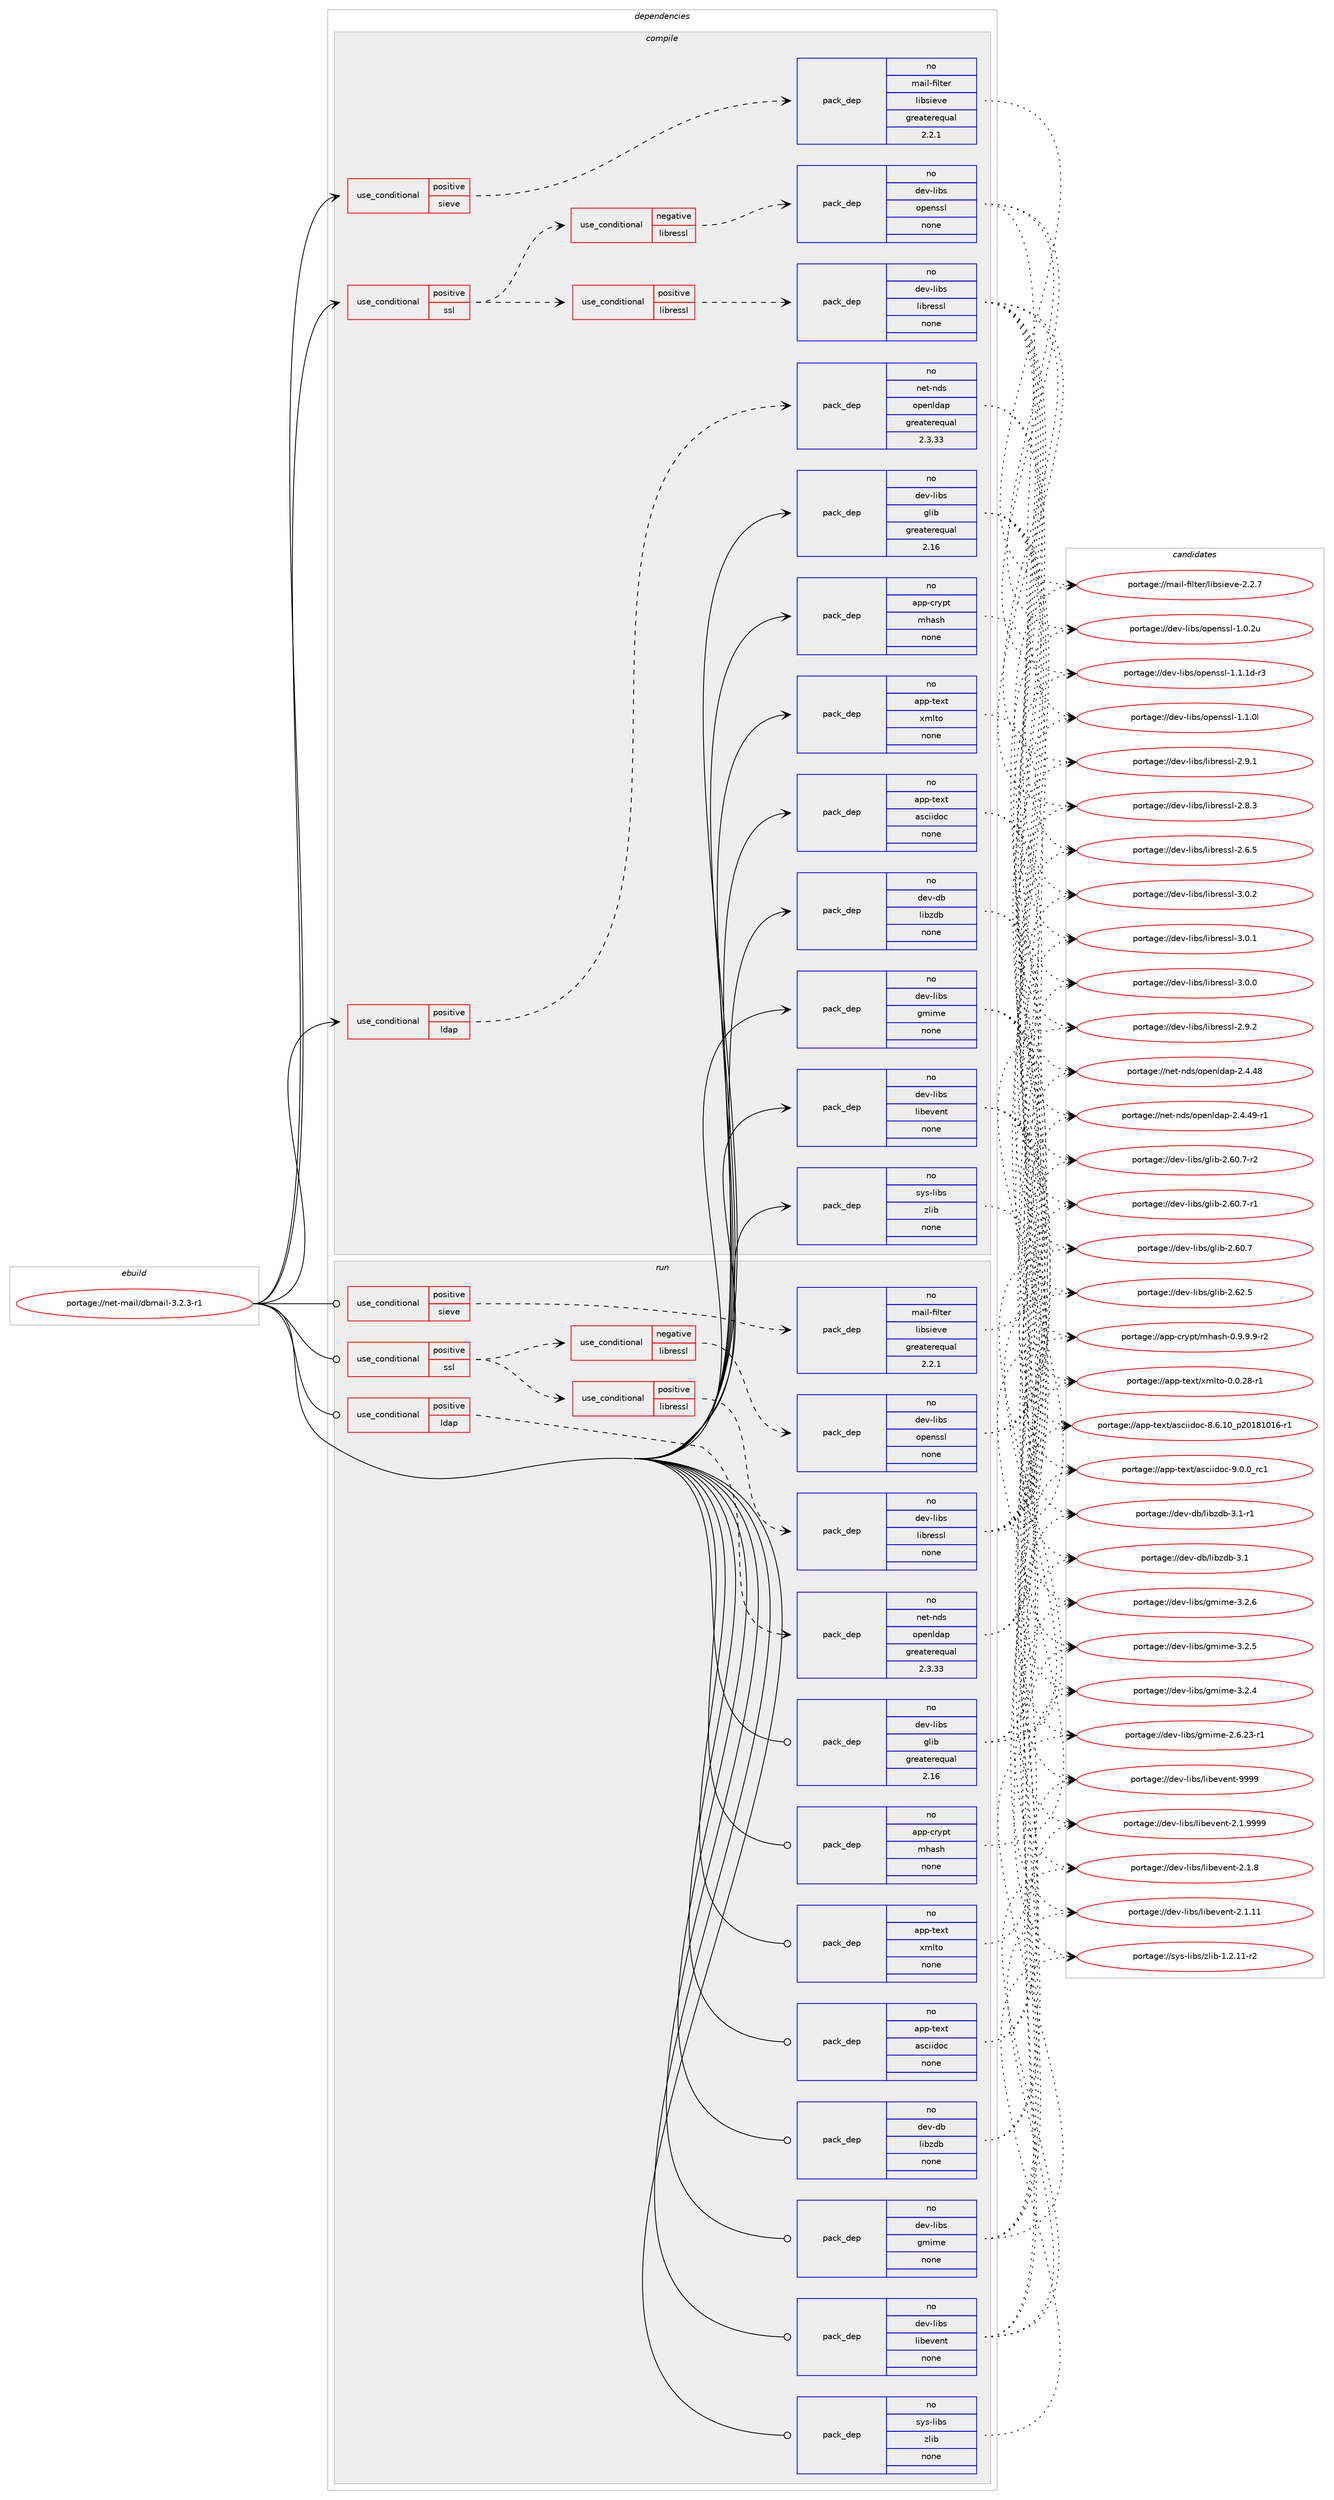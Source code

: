 digraph prolog {

# *************
# Graph options
# *************

newrank=true;
concentrate=true;
compound=true;
graph [rankdir=LR,fontname=Helvetica,fontsize=10,ranksep=1.5];#, ranksep=2.5, nodesep=0.2];
edge  [arrowhead=vee];
node  [fontname=Helvetica,fontsize=10];

# **********
# The ebuild
# **********

subgraph cluster_leftcol {
color=gray;
rank=same;
label=<<i>ebuild</i>>;
id [label="portage://net-mail/dbmail-3.2.3-r1", color=red, width=4, href="../net-mail/dbmail-3.2.3-r1.svg"];
}

# ****************
# The dependencies
# ****************

subgraph cluster_midcol {
color=gray;
label=<<i>dependencies</i>>;
subgraph cluster_compile {
fillcolor="#eeeeee";
style=filled;
label=<<i>compile</i>>;
subgraph cond18361 {
dependency85534 [label=<<TABLE BORDER="0" CELLBORDER="1" CELLSPACING="0" CELLPADDING="4"><TR><TD ROWSPAN="3" CELLPADDING="10">use_conditional</TD></TR><TR><TD>positive</TD></TR><TR><TD>ldap</TD></TR></TABLE>>, shape=none, color=red];
subgraph pack65562 {
dependency85535 [label=<<TABLE BORDER="0" CELLBORDER="1" CELLSPACING="0" CELLPADDING="4" WIDTH="220"><TR><TD ROWSPAN="6" CELLPADDING="30">pack_dep</TD></TR><TR><TD WIDTH="110">no</TD></TR><TR><TD>net-nds</TD></TR><TR><TD>openldap</TD></TR><TR><TD>greaterequal</TD></TR><TR><TD>2.3.33</TD></TR></TABLE>>, shape=none, color=blue];
}
dependency85534:e -> dependency85535:w [weight=20,style="dashed",arrowhead="vee"];
}
id:e -> dependency85534:w [weight=20,style="solid",arrowhead="vee"];
subgraph cond18362 {
dependency85536 [label=<<TABLE BORDER="0" CELLBORDER="1" CELLSPACING="0" CELLPADDING="4"><TR><TD ROWSPAN="3" CELLPADDING="10">use_conditional</TD></TR><TR><TD>positive</TD></TR><TR><TD>sieve</TD></TR></TABLE>>, shape=none, color=red];
subgraph pack65563 {
dependency85537 [label=<<TABLE BORDER="0" CELLBORDER="1" CELLSPACING="0" CELLPADDING="4" WIDTH="220"><TR><TD ROWSPAN="6" CELLPADDING="30">pack_dep</TD></TR><TR><TD WIDTH="110">no</TD></TR><TR><TD>mail-filter</TD></TR><TR><TD>libsieve</TD></TR><TR><TD>greaterequal</TD></TR><TR><TD>2.2.1</TD></TR></TABLE>>, shape=none, color=blue];
}
dependency85536:e -> dependency85537:w [weight=20,style="dashed",arrowhead="vee"];
}
id:e -> dependency85536:w [weight=20,style="solid",arrowhead="vee"];
subgraph cond18363 {
dependency85538 [label=<<TABLE BORDER="0" CELLBORDER="1" CELLSPACING="0" CELLPADDING="4"><TR><TD ROWSPAN="3" CELLPADDING="10">use_conditional</TD></TR><TR><TD>positive</TD></TR><TR><TD>ssl</TD></TR></TABLE>>, shape=none, color=red];
subgraph cond18364 {
dependency85539 [label=<<TABLE BORDER="0" CELLBORDER="1" CELLSPACING="0" CELLPADDING="4"><TR><TD ROWSPAN="3" CELLPADDING="10">use_conditional</TD></TR><TR><TD>negative</TD></TR><TR><TD>libressl</TD></TR></TABLE>>, shape=none, color=red];
subgraph pack65564 {
dependency85540 [label=<<TABLE BORDER="0" CELLBORDER="1" CELLSPACING="0" CELLPADDING="4" WIDTH="220"><TR><TD ROWSPAN="6" CELLPADDING="30">pack_dep</TD></TR><TR><TD WIDTH="110">no</TD></TR><TR><TD>dev-libs</TD></TR><TR><TD>openssl</TD></TR><TR><TD>none</TD></TR><TR><TD></TD></TR></TABLE>>, shape=none, color=blue];
}
dependency85539:e -> dependency85540:w [weight=20,style="dashed",arrowhead="vee"];
}
dependency85538:e -> dependency85539:w [weight=20,style="dashed",arrowhead="vee"];
subgraph cond18365 {
dependency85541 [label=<<TABLE BORDER="0" CELLBORDER="1" CELLSPACING="0" CELLPADDING="4"><TR><TD ROWSPAN="3" CELLPADDING="10">use_conditional</TD></TR><TR><TD>positive</TD></TR><TR><TD>libressl</TD></TR></TABLE>>, shape=none, color=red];
subgraph pack65565 {
dependency85542 [label=<<TABLE BORDER="0" CELLBORDER="1" CELLSPACING="0" CELLPADDING="4" WIDTH="220"><TR><TD ROWSPAN="6" CELLPADDING="30">pack_dep</TD></TR><TR><TD WIDTH="110">no</TD></TR><TR><TD>dev-libs</TD></TR><TR><TD>libressl</TD></TR><TR><TD>none</TD></TR><TR><TD></TD></TR></TABLE>>, shape=none, color=blue];
}
dependency85541:e -> dependency85542:w [weight=20,style="dashed",arrowhead="vee"];
}
dependency85538:e -> dependency85541:w [weight=20,style="dashed",arrowhead="vee"];
}
id:e -> dependency85538:w [weight=20,style="solid",arrowhead="vee"];
subgraph pack65566 {
dependency85543 [label=<<TABLE BORDER="0" CELLBORDER="1" CELLSPACING="0" CELLPADDING="4" WIDTH="220"><TR><TD ROWSPAN="6" CELLPADDING="30">pack_dep</TD></TR><TR><TD WIDTH="110">no</TD></TR><TR><TD>app-crypt</TD></TR><TR><TD>mhash</TD></TR><TR><TD>none</TD></TR><TR><TD></TD></TR></TABLE>>, shape=none, color=blue];
}
id:e -> dependency85543:w [weight=20,style="solid",arrowhead="vee"];
subgraph pack65567 {
dependency85544 [label=<<TABLE BORDER="0" CELLBORDER="1" CELLSPACING="0" CELLPADDING="4" WIDTH="220"><TR><TD ROWSPAN="6" CELLPADDING="30">pack_dep</TD></TR><TR><TD WIDTH="110">no</TD></TR><TR><TD>app-text</TD></TR><TR><TD>asciidoc</TD></TR><TR><TD>none</TD></TR><TR><TD></TD></TR></TABLE>>, shape=none, color=blue];
}
id:e -> dependency85544:w [weight=20,style="solid",arrowhead="vee"];
subgraph pack65568 {
dependency85545 [label=<<TABLE BORDER="0" CELLBORDER="1" CELLSPACING="0" CELLPADDING="4" WIDTH="220"><TR><TD ROWSPAN="6" CELLPADDING="30">pack_dep</TD></TR><TR><TD WIDTH="110">no</TD></TR><TR><TD>app-text</TD></TR><TR><TD>xmlto</TD></TR><TR><TD>none</TD></TR><TR><TD></TD></TR></TABLE>>, shape=none, color=blue];
}
id:e -> dependency85545:w [weight=20,style="solid",arrowhead="vee"];
subgraph pack65569 {
dependency85546 [label=<<TABLE BORDER="0" CELLBORDER="1" CELLSPACING="0" CELLPADDING="4" WIDTH="220"><TR><TD ROWSPAN="6" CELLPADDING="30">pack_dep</TD></TR><TR><TD WIDTH="110">no</TD></TR><TR><TD>dev-db</TD></TR><TR><TD>libzdb</TD></TR><TR><TD>none</TD></TR><TR><TD></TD></TR></TABLE>>, shape=none, color=blue];
}
id:e -> dependency85546:w [weight=20,style="solid",arrowhead="vee"];
subgraph pack65570 {
dependency85547 [label=<<TABLE BORDER="0" CELLBORDER="1" CELLSPACING="0" CELLPADDING="4" WIDTH="220"><TR><TD ROWSPAN="6" CELLPADDING="30">pack_dep</TD></TR><TR><TD WIDTH="110">no</TD></TR><TR><TD>dev-libs</TD></TR><TR><TD>glib</TD></TR><TR><TD>greaterequal</TD></TR><TR><TD>2.16</TD></TR></TABLE>>, shape=none, color=blue];
}
id:e -> dependency85547:w [weight=20,style="solid",arrowhead="vee"];
subgraph pack65571 {
dependency85548 [label=<<TABLE BORDER="0" CELLBORDER="1" CELLSPACING="0" CELLPADDING="4" WIDTH="220"><TR><TD ROWSPAN="6" CELLPADDING="30">pack_dep</TD></TR><TR><TD WIDTH="110">no</TD></TR><TR><TD>dev-libs</TD></TR><TR><TD>gmime</TD></TR><TR><TD>none</TD></TR><TR><TD></TD></TR></TABLE>>, shape=none, color=blue];
}
id:e -> dependency85548:w [weight=20,style="solid",arrowhead="vee"];
subgraph pack65572 {
dependency85549 [label=<<TABLE BORDER="0" CELLBORDER="1" CELLSPACING="0" CELLPADDING="4" WIDTH="220"><TR><TD ROWSPAN="6" CELLPADDING="30">pack_dep</TD></TR><TR><TD WIDTH="110">no</TD></TR><TR><TD>dev-libs</TD></TR><TR><TD>libevent</TD></TR><TR><TD>none</TD></TR><TR><TD></TD></TR></TABLE>>, shape=none, color=blue];
}
id:e -> dependency85549:w [weight=20,style="solid",arrowhead="vee"];
subgraph pack65573 {
dependency85550 [label=<<TABLE BORDER="0" CELLBORDER="1" CELLSPACING="0" CELLPADDING="4" WIDTH="220"><TR><TD ROWSPAN="6" CELLPADDING="30">pack_dep</TD></TR><TR><TD WIDTH="110">no</TD></TR><TR><TD>sys-libs</TD></TR><TR><TD>zlib</TD></TR><TR><TD>none</TD></TR><TR><TD></TD></TR></TABLE>>, shape=none, color=blue];
}
id:e -> dependency85550:w [weight=20,style="solid",arrowhead="vee"];
}
subgraph cluster_compileandrun {
fillcolor="#eeeeee";
style=filled;
label=<<i>compile and run</i>>;
}
subgraph cluster_run {
fillcolor="#eeeeee";
style=filled;
label=<<i>run</i>>;
subgraph cond18366 {
dependency85551 [label=<<TABLE BORDER="0" CELLBORDER="1" CELLSPACING="0" CELLPADDING="4"><TR><TD ROWSPAN="3" CELLPADDING="10">use_conditional</TD></TR><TR><TD>positive</TD></TR><TR><TD>ldap</TD></TR></TABLE>>, shape=none, color=red];
subgraph pack65574 {
dependency85552 [label=<<TABLE BORDER="0" CELLBORDER="1" CELLSPACING="0" CELLPADDING="4" WIDTH="220"><TR><TD ROWSPAN="6" CELLPADDING="30">pack_dep</TD></TR><TR><TD WIDTH="110">no</TD></TR><TR><TD>net-nds</TD></TR><TR><TD>openldap</TD></TR><TR><TD>greaterequal</TD></TR><TR><TD>2.3.33</TD></TR></TABLE>>, shape=none, color=blue];
}
dependency85551:e -> dependency85552:w [weight=20,style="dashed",arrowhead="vee"];
}
id:e -> dependency85551:w [weight=20,style="solid",arrowhead="odot"];
subgraph cond18367 {
dependency85553 [label=<<TABLE BORDER="0" CELLBORDER="1" CELLSPACING="0" CELLPADDING="4"><TR><TD ROWSPAN="3" CELLPADDING="10">use_conditional</TD></TR><TR><TD>positive</TD></TR><TR><TD>sieve</TD></TR></TABLE>>, shape=none, color=red];
subgraph pack65575 {
dependency85554 [label=<<TABLE BORDER="0" CELLBORDER="1" CELLSPACING="0" CELLPADDING="4" WIDTH="220"><TR><TD ROWSPAN="6" CELLPADDING="30">pack_dep</TD></TR><TR><TD WIDTH="110">no</TD></TR><TR><TD>mail-filter</TD></TR><TR><TD>libsieve</TD></TR><TR><TD>greaterequal</TD></TR><TR><TD>2.2.1</TD></TR></TABLE>>, shape=none, color=blue];
}
dependency85553:e -> dependency85554:w [weight=20,style="dashed",arrowhead="vee"];
}
id:e -> dependency85553:w [weight=20,style="solid",arrowhead="odot"];
subgraph cond18368 {
dependency85555 [label=<<TABLE BORDER="0" CELLBORDER="1" CELLSPACING="0" CELLPADDING="4"><TR><TD ROWSPAN="3" CELLPADDING="10">use_conditional</TD></TR><TR><TD>positive</TD></TR><TR><TD>ssl</TD></TR></TABLE>>, shape=none, color=red];
subgraph cond18369 {
dependency85556 [label=<<TABLE BORDER="0" CELLBORDER="1" CELLSPACING="0" CELLPADDING="4"><TR><TD ROWSPAN="3" CELLPADDING="10">use_conditional</TD></TR><TR><TD>negative</TD></TR><TR><TD>libressl</TD></TR></TABLE>>, shape=none, color=red];
subgraph pack65576 {
dependency85557 [label=<<TABLE BORDER="0" CELLBORDER="1" CELLSPACING="0" CELLPADDING="4" WIDTH="220"><TR><TD ROWSPAN="6" CELLPADDING="30">pack_dep</TD></TR><TR><TD WIDTH="110">no</TD></TR><TR><TD>dev-libs</TD></TR><TR><TD>openssl</TD></TR><TR><TD>none</TD></TR><TR><TD></TD></TR></TABLE>>, shape=none, color=blue];
}
dependency85556:e -> dependency85557:w [weight=20,style="dashed",arrowhead="vee"];
}
dependency85555:e -> dependency85556:w [weight=20,style="dashed",arrowhead="vee"];
subgraph cond18370 {
dependency85558 [label=<<TABLE BORDER="0" CELLBORDER="1" CELLSPACING="0" CELLPADDING="4"><TR><TD ROWSPAN="3" CELLPADDING="10">use_conditional</TD></TR><TR><TD>positive</TD></TR><TR><TD>libressl</TD></TR></TABLE>>, shape=none, color=red];
subgraph pack65577 {
dependency85559 [label=<<TABLE BORDER="0" CELLBORDER="1" CELLSPACING="0" CELLPADDING="4" WIDTH="220"><TR><TD ROWSPAN="6" CELLPADDING="30">pack_dep</TD></TR><TR><TD WIDTH="110">no</TD></TR><TR><TD>dev-libs</TD></TR><TR><TD>libressl</TD></TR><TR><TD>none</TD></TR><TR><TD></TD></TR></TABLE>>, shape=none, color=blue];
}
dependency85558:e -> dependency85559:w [weight=20,style="dashed",arrowhead="vee"];
}
dependency85555:e -> dependency85558:w [weight=20,style="dashed",arrowhead="vee"];
}
id:e -> dependency85555:w [weight=20,style="solid",arrowhead="odot"];
subgraph pack65578 {
dependency85560 [label=<<TABLE BORDER="0" CELLBORDER="1" CELLSPACING="0" CELLPADDING="4" WIDTH="220"><TR><TD ROWSPAN="6" CELLPADDING="30">pack_dep</TD></TR><TR><TD WIDTH="110">no</TD></TR><TR><TD>app-crypt</TD></TR><TR><TD>mhash</TD></TR><TR><TD>none</TD></TR><TR><TD></TD></TR></TABLE>>, shape=none, color=blue];
}
id:e -> dependency85560:w [weight=20,style="solid",arrowhead="odot"];
subgraph pack65579 {
dependency85561 [label=<<TABLE BORDER="0" CELLBORDER="1" CELLSPACING="0" CELLPADDING="4" WIDTH="220"><TR><TD ROWSPAN="6" CELLPADDING="30">pack_dep</TD></TR><TR><TD WIDTH="110">no</TD></TR><TR><TD>app-text</TD></TR><TR><TD>asciidoc</TD></TR><TR><TD>none</TD></TR><TR><TD></TD></TR></TABLE>>, shape=none, color=blue];
}
id:e -> dependency85561:w [weight=20,style="solid",arrowhead="odot"];
subgraph pack65580 {
dependency85562 [label=<<TABLE BORDER="0" CELLBORDER="1" CELLSPACING="0" CELLPADDING="4" WIDTH="220"><TR><TD ROWSPAN="6" CELLPADDING="30">pack_dep</TD></TR><TR><TD WIDTH="110">no</TD></TR><TR><TD>app-text</TD></TR><TR><TD>xmlto</TD></TR><TR><TD>none</TD></TR><TR><TD></TD></TR></TABLE>>, shape=none, color=blue];
}
id:e -> dependency85562:w [weight=20,style="solid",arrowhead="odot"];
subgraph pack65581 {
dependency85563 [label=<<TABLE BORDER="0" CELLBORDER="1" CELLSPACING="0" CELLPADDING="4" WIDTH="220"><TR><TD ROWSPAN="6" CELLPADDING="30">pack_dep</TD></TR><TR><TD WIDTH="110">no</TD></TR><TR><TD>dev-db</TD></TR><TR><TD>libzdb</TD></TR><TR><TD>none</TD></TR><TR><TD></TD></TR></TABLE>>, shape=none, color=blue];
}
id:e -> dependency85563:w [weight=20,style="solid",arrowhead="odot"];
subgraph pack65582 {
dependency85564 [label=<<TABLE BORDER="0" CELLBORDER="1" CELLSPACING="0" CELLPADDING="4" WIDTH="220"><TR><TD ROWSPAN="6" CELLPADDING="30">pack_dep</TD></TR><TR><TD WIDTH="110">no</TD></TR><TR><TD>dev-libs</TD></TR><TR><TD>glib</TD></TR><TR><TD>greaterequal</TD></TR><TR><TD>2.16</TD></TR></TABLE>>, shape=none, color=blue];
}
id:e -> dependency85564:w [weight=20,style="solid",arrowhead="odot"];
subgraph pack65583 {
dependency85565 [label=<<TABLE BORDER="0" CELLBORDER="1" CELLSPACING="0" CELLPADDING="4" WIDTH="220"><TR><TD ROWSPAN="6" CELLPADDING="30">pack_dep</TD></TR><TR><TD WIDTH="110">no</TD></TR><TR><TD>dev-libs</TD></TR><TR><TD>gmime</TD></TR><TR><TD>none</TD></TR><TR><TD></TD></TR></TABLE>>, shape=none, color=blue];
}
id:e -> dependency85565:w [weight=20,style="solid",arrowhead="odot"];
subgraph pack65584 {
dependency85566 [label=<<TABLE BORDER="0" CELLBORDER="1" CELLSPACING="0" CELLPADDING="4" WIDTH="220"><TR><TD ROWSPAN="6" CELLPADDING="30">pack_dep</TD></TR><TR><TD WIDTH="110">no</TD></TR><TR><TD>dev-libs</TD></TR><TR><TD>libevent</TD></TR><TR><TD>none</TD></TR><TR><TD></TD></TR></TABLE>>, shape=none, color=blue];
}
id:e -> dependency85566:w [weight=20,style="solid",arrowhead="odot"];
subgraph pack65585 {
dependency85567 [label=<<TABLE BORDER="0" CELLBORDER="1" CELLSPACING="0" CELLPADDING="4" WIDTH="220"><TR><TD ROWSPAN="6" CELLPADDING="30">pack_dep</TD></TR><TR><TD WIDTH="110">no</TD></TR><TR><TD>sys-libs</TD></TR><TR><TD>zlib</TD></TR><TR><TD>none</TD></TR><TR><TD></TD></TR></TABLE>>, shape=none, color=blue];
}
id:e -> dependency85567:w [weight=20,style="solid",arrowhead="odot"];
}
}

# **************
# The candidates
# **************

subgraph cluster_choices {
rank=same;
color=gray;
label=<<i>candidates</i>>;

subgraph choice65562 {
color=black;
nodesep=1;
choice110101116451101001154711111210111010810097112455046524652574511449 [label="portage://net-nds/openldap-2.4.49-r1", color=red, width=4,href="../net-nds/openldap-2.4.49-r1.svg"];
choice11010111645110100115471111121011101081009711245504652465256 [label="portage://net-nds/openldap-2.4.48", color=red, width=4,href="../net-nds/openldap-2.4.48.svg"];
dependency85535:e -> choice110101116451101001154711111210111010810097112455046524652574511449:w [style=dotted,weight="100"];
dependency85535:e -> choice11010111645110100115471111121011101081009711245504652465256:w [style=dotted,weight="100"];
}
subgraph choice65563 {
color=black;
nodesep=1;
choice10997105108451021051081161011144710810598115105101118101455046504655 [label="portage://mail-filter/libsieve-2.2.7", color=red, width=4,href="../mail-filter/libsieve-2.2.7.svg"];
dependency85537:e -> choice10997105108451021051081161011144710810598115105101118101455046504655:w [style=dotted,weight="100"];
}
subgraph choice65564 {
color=black;
nodesep=1;
choice1001011184510810598115471111121011101151151084549464946491004511451 [label="portage://dev-libs/openssl-1.1.1d-r3", color=red, width=4,href="../dev-libs/openssl-1.1.1d-r3.svg"];
choice100101118451081059811547111112101110115115108454946494648108 [label="portage://dev-libs/openssl-1.1.0l", color=red, width=4,href="../dev-libs/openssl-1.1.0l.svg"];
choice100101118451081059811547111112101110115115108454946484650117 [label="portage://dev-libs/openssl-1.0.2u", color=red, width=4,href="../dev-libs/openssl-1.0.2u.svg"];
dependency85540:e -> choice1001011184510810598115471111121011101151151084549464946491004511451:w [style=dotted,weight="100"];
dependency85540:e -> choice100101118451081059811547111112101110115115108454946494648108:w [style=dotted,weight="100"];
dependency85540:e -> choice100101118451081059811547111112101110115115108454946484650117:w [style=dotted,weight="100"];
}
subgraph choice65565 {
color=black;
nodesep=1;
choice10010111845108105981154710810598114101115115108455146484650 [label="portage://dev-libs/libressl-3.0.2", color=red, width=4,href="../dev-libs/libressl-3.0.2.svg"];
choice10010111845108105981154710810598114101115115108455146484649 [label="portage://dev-libs/libressl-3.0.1", color=red, width=4,href="../dev-libs/libressl-3.0.1.svg"];
choice10010111845108105981154710810598114101115115108455146484648 [label="portage://dev-libs/libressl-3.0.0", color=red, width=4,href="../dev-libs/libressl-3.0.0.svg"];
choice10010111845108105981154710810598114101115115108455046574650 [label="portage://dev-libs/libressl-2.9.2", color=red, width=4,href="../dev-libs/libressl-2.9.2.svg"];
choice10010111845108105981154710810598114101115115108455046574649 [label="portage://dev-libs/libressl-2.9.1", color=red, width=4,href="../dev-libs/libressl-2.9.1.svg"];
choice10010111845108105981154710810598114101115115108455046564651 [label="portage://dev-libs/libressl-2.8.3", color=red, width=4,href="../dev-libs/libressl-2.8.3.svg"];
choice10010111845108105981154710810598114101115115108455046544653 [label="portage://dev-libs/libressl-2.6.5", color=red, width=4,href="../dev-libs/libressl-2.6.5.svg"];
dependency85542:e -> choice10010111845108105981154710810598114101115115108455146484650:w [style=dotted,weight="100"];
dependency85542:e -> choice10010111845108105981154710810598114101115115108455146484649:w [style=dotted,weight="100"];
dependency85542:e -> choice10010111845108105981154710810598114101115115108455146484648:w [style=dotted,weight="100"];
dependency85542:e -> choice10010111845108105981154710810598114101115115108455046574650:w [style=dotted,weight="100"];
dependency85542:e -> choice10010111845108105981154710810598114101115115108455046574649:w [style=dotted,weight="100"];
dependency85542:e -> choice10010111845108105981154710810598114101115115108455046564651:w [style=dotted,weight="100"];
dependency85542:e -> choice10010111845108105981154710810598114101115115108455046544653:w [style=dotted,weight="100"];
}
subgraph choice65566 {
color=black;
nodesep=1;
choice971121124599114121112116471091049711510445484657465746574511450 [label="portage://app-crypt/mhash-0.9.9.9-r2", color=red, width=4,href="../app-crypt/mhash-0.9.9.9-r2.svg"];
dependency85543:e -> choice971121124599114121112116471091049711510445484657465746574511450:w [style=dotted,weight="100"];
}
subgraph choice65567 {
color=black;
nodesep=1;
choice971121124511610112011647971159910510510011199455746484648951149949 [label="portage://app-text/asciidoc-9.0.0_rc1", color=red, width=4,href="../app-text/asciidoc-9.0.0_rc1.svg"];
choice971121124511610112011647971159910510510011199455646544649489511250484956494849544511449 [label="portage://app-text/asciidoc-8.6.10_p20181016-r1", color=red, width=4,href="../app-text/asciidoc-8.6.10_p20181016-r1.svg"];
dependency85544:e -> choice971121124511610112011647971159910510510011199455746484648951149949:w [style=dotted,weight="100"];
dependency85544:e -> choice971121124511610112011647971159910510510011199455646544649489511250484956494849544511449:w [style=dotted,weight="100"];
}
subgraph choice65568 {
color=black;
nodesep=1;
choice971121124511610112011647120109108116111454846484650564511449 [label="portage://app-text/xmlto-0.0.28-r1", color=red, width=4,href="../app-text/xmlto-0.0.28-r1.svg"];
dependency85545:e -> choice971121124511610112011647120109108116111454846484650564511449:w [style=dotted,weight="100"];
}
subgraph choice65569 {
color=black;
nodesep=1;
choice1001011184510098471081059812210098455146494511449 [label="portage://dev-db/libzdb-3.1-r1", color=red, width=4,href="../dev-db/libzdb-3.1-r1.svg"];
choice100101118451009847108105981221009845514649 [label="portage://dev-db/libzdb-3.1", color=red, width=4,href="../dev-db/libzdb-3.1.svg"];
dependency85546:e -> choice1001011184510098471081059812210098455146494511449:w [style=dotted,weight="100"];
dependency85546:e -> choice100101118451009847108105981221009845514649:w [style=dotted,weight="100"];
}
subgraph choice65570 {
color=black;
nodesep=1;
choice1001011184510810598115471031081059845504654504653 [label="portage://dev-libs/glib-2.62.5", color=red, width=4,href="../dev-libs/glib-2.62.5.svg"];
choice10010111845108105981154710310810598455046544846554511450 [label="portage://dev-libs/glib-2.60.7-r2", color=red, width=4,href="../dev-libs/glib-2.60.7-r2.svg"];
choice10010111845108105981154710310810598455046544846554511449 [label="portage://dev-libs/glib-2.60.7-r1", color=red, width=4,href="../dev-libs/glib-2.60.7-r1.svg"];
choice1001011184510810598115471031081059845504654484655 [label="portage://dev-libs/glib-2.60.7", color=red, width=4,href="../dev-libs/glib-2.60.7.svg"];
dependency85547:e -> choice1001011184510810598115471031081059845504654504653:w [style=dotted,weight="100"];
dependency85547:e -> choice10010111845108105981154710310810598455046544846554511450:w [style=dotted,weight="100"];
dependency85547:e -> choice10010111845108105981154710310810598455046544846554511449:w [style=dotted,weight="100"];
dependency85547:e -> choice1001011184510810598115471031081059845504654484655:w [style=dotted,weight="100"];
}
subgraph choice65571 {
color=black;
nodesep=1;
choice100101118451081059811547103109105109101455146504654 [label="portage://dev-libs/gmime-3.2.6", color=red, width=4,href="../dev-libs/gmime-3.2.6.svg"];
choice100101118451081059811547103109105109101455146504653 [label="portage://dev-libs/gmime-3.2.5", color=red, width=4,href="../dev-libs/gmime-3.2.5.svg"];
choice100101118451081059811547103109105109101455146504652 [label="portage://dev-libs/gmime-3.2.4", color=red, width=4,href="../dev-libs/gmime-3.2.4.svg"];
choice100101118451081059811547103109105109101455046544650514511449 [label="portage://dev-libs/gmime-2.6.23-r1", color=red, width=4,href="../dev-libs/gmime-2.6.23-r1.svg"];
dependency85548:e -> choice100101118451081059811547103109105109101455146504654:w [style=dotted,weight="100"];
dependency85548:e -> choice100101118451081059811547103109105109101455146504653:w [style=dotted,weight="100"];
dependency85548:e -> choice100101118451081059811547103109105109101455146504652:w [style=dotted,weight="100"];
dependency85548:e -> choice100101118451081059811547103109105109101455046544650514511449:w [style=dotted,weight="100"];
}
subgraph choice65572 {
color=black;
nodesep=1;
choice100101118451081059811547108105981011181011101164557575757 [label="portage://dev-libs/libevent-9999", color=red, width=4,href="../dev-libs/libevent-9999.svg"];
choice10010111845108105981154710810598101118101110116455046494657575757 [label="portage://dev-libs/libevent-2.1.9999", color=red, width=4,href="../dev-libs/libevent-2.1.9999.svg"];
choice10010111845108105981154710810598101118101110116455046494656 [label="portage://dev-libs/libevent-2.1.8", color=red, width=4,href="../dev-libs/libevent-2.1.8.svg"];
choice1001011184510810598115471081059810111810111011645504649464949 [label="portage://dev-libs/libevent-2.1.11", color=red, width=4,href="../dev-libs/libevent-2.1.11.svg"];
dependency85549:e -> choice100101118451081059811547108105981011181011101164557575757:w [style=dotted,weight="100"];
dependency85549:e -> choice10010111845108105981154710810598101118101110116455046494657575757:w [style=dotted,weight="100"];
dependency85549:e -> choice10010111845108105981154710810598101118101110116455046494656:w [style=dotted,weight="100"];
dependency85549:e -> choice1001011184510810598115471081059810111810111011645504649464949:w [style=dotted,weight="100"];
}
subgraph choice65573 {
color=black;
nodesep=1;
choice11512111545108105981154712210810598454946504649494511450 [label="portage://sys-libs/zlib-1.2.11-r2", color=red, width=4,href="../sys-libs/zlib-1.2.11-r2.svg"];
dependency85550:e -> choice11512111545108105981154712210810598454946504649494511450:w [style=dotted,weight="100"];
}
subgraph choice65574 {
color=black;
nodesep=1;
choice110101116451101001154711111210111010810097112455046524652574511449 [label="portage://net-nds/openldap-2.4.49-r1", color=red, width=4,href="../net-nds/openldap-2.4.49-r1.svg"];
choice11010111645110100115471111121011101081009711245504652465256 [label="portage://net-nds/openldap-2.4.48", color=red, width=4,href="../net-nds/openldap-2.4.48.svg"];
dependency85552:e -> choice110101116451101001154711111210111010810097112455046524652574511449:w [style=dotted,weight="100"];
dependency85552:e -> choice11010111645110100115471111121011101081009711245504652465256:w [style=dotted,weight="100"];
}
subgraph choice65575 {
color=black;
nodesep=1;
choice10997105108451021051081161011144710810598115105101118101455046504655 [label="portage://mail-filter/libsieve-2.2.7", color=red, width=4,href="../mail-filter/libsieve-2.2.7.svg"];
dependency85554:e -> choice10997105108451021051081161011144710810598115105101118101455046504655:w [style=dotted,weight="100"];
}
subgraph choice65576 {
color=black;
nodesep=1;
choice1001011184510810598115471111121011101151151084549464946491004511451 [label="portage://dev-libs/openssl-1.1.1d-r3", color=red, width=4,href="../dev-libs/openssl-1.1.1d-r3.svg"];
choice100101118451081059811547111112101110115115108454946494648108 [label="portage://dev-libs/openssl-1.1.0l", color=red, width=4,href="../dev-libs/openssl-1.1.0l.svg"];
choice100101118451081059811547111112101110115115108454946484650117 [label="portage://dev-libs/openssl-1.0.2u", color=red, width=4,href="../dev-libs/openssl-1.0.2u.svg"];
dependency85557:e -> choice1001011184510810598115471111121011101151151084549464946491004511451:w [style=dotted,weight="100"];
dependency85557:e -> choice100101118451081059811547111112101110115115108454946494648108:w [style=dotted,weight="100"];
dependency85557:e -> choice100101118451081059811547111112101110115115108454946484650117:w [style=dotted,weight="100"];
}
subgraph choice65577 {
color=black;
nodesep=1;
choice10010111845108105981154710810598114101115115108455146484650 [label="portage://dev-libs/libressl-3.0.2", color=red, width=4,href="../dev-libs/libressl-3.0.2.svg"];
choice10010111845108105981154710810598114101115115108455146484649 [label="portage://dev-libs/libressl-3.0.1", color=red, width=4,href="../dev-libs/libressl-3.0.1.svg"];
choice10010111845108105981154710810598114101115115108455146484648 [label="portage://dev-libs/libressl-3.0.0", color=red, width=4,href="../dev-libs/libressl-3.0.0.svg"];
choice10010111845108105981154710810598114101115115108455046574650 [label="portage://dev-libs/libressl-2.9.2", color=red, width=4,href="../dev-libs/libressl-2.9.2.svg"];
choice10010111845108105981154710810598114101115115108455046574649 [label="portage://dev-libs/libressl-2.9.1", color=red, width=4,href="../dev-libs/libressl-2.9.1.svg"];
choice10010111845108105981154710810598114101115115108455046564651 [label="portage://dev-libs/libressl-2.8.3", color=red, width=4,href="../dev-libs/libressl-2.8.3.svg"];
choice10010111845108105981154710810598114101115115108455046544653 [label="portage://dev-libs/libressl-2.6.5", color=red, width=4,href="../dev-libs/libressl-2.6.5.svg"];
dependency85559:e -> choice10010111845108105981154710810598114101115115108455146484650:w [style=dotted,weight="100"];
dependency85559:e -> choice10010111845108105981154710810598114101115115108455146484649:w [style=dotted,weight="100"];
dependency85559:e -> choice10010111845108105981154710810598114101115115108455146484648:w [style=dotted,weight="100"];
dependency85559:e -> choice10010111845108105981154710810598114101115115108455046574650:w [style=dotted,weight="100"];
dependency85559:e -> choice10010111845108105981154710810598114101115115108455046574649:w [style=dotted,weight="100"];
dependency85559:e -> choice10010111845108105981154710810598114101115115108455046564651:w [style=dotted,weight="100"];
dependency85559:e -> choice10010111845108105981154710810598114101115115108455046544653:w [style=dotted,weight="100"];
}
subgraph choice65578 {
color=black;
nodesep=1;
choice971121124599114121112116471091049711510445484657465746574511450 [label="portage://app-crypt/mhash-0.9.9.9-r2", color=red, width=4,href="../app-crypt/mhash-0.9.9.9-r2.svg"];
dependency85560:e -> choice971121124599114121112116471091049711510445484657465746574511450:w [style=dotted,weight="100"];
}
subgraph choice65579 {
color=black;
nodesep=1;
choice971121124511610112011647971159910510510011199455746484648951149949 [label="portage://app-text/asciidoc-9.0.0_rc1", color=red, width=4,href="../app-text/asciidoc-9.0.0_rc1.svg"];
choice971121124511610112011647971159910510510011199455646544649489511250484956494849544511449 [label="portage://app-text/asciidoc-8.6.10_p20181016-r1", color=red, width=4,href="../app-text/asciidoc-8.6.10_p20181016-r1.svg"];
dependency85561:e -> choice971121124511610112011647971159910510510011199455746484648951149949:w [style=dotted,weight="100"];
dependency85561:e -> choice971121124511610112011647971159910510510011199455646544649489511250484956494849544511449:w [style=dotted,weight="100"];
}
subgraph choice65580 {
color=black;
nodesep=1;
choice971121124511610112011647120109108116111454846484650564511449 [label="portage://app-text/xmlto-0.0.28-r1", color=red, width=4,href="../app-text/xmlto-0.0.28-r1.svg"];
dependency85562:e -> choice971121124511610112011647120109108116111454846484650564511449:w [style=dotted,weight="100"];
}
subgraph choice65581 {
color=black;
nodesep=1;
choice1001011184510098471081059812210098455146494511449 [label="portage://dev-db/libzdb-3.1-r1", color=red, width=4,href="../dev-db/libzdb-3.1-r1.svg"];
choice100101118451009847108105981221009845514649 [label="portage://dev-db/libzdb-3.1", color=red, width=4,href="../dev-db/libzdb-3.1.svg"];
dependency85563:e -> choice1001011184510098471081059812210098455146494511449:w [style=dotted,weight="100"];
dependency85563:e -> choice100101118451009847108105981221009845514649:w [style=dotted,weight="100"];
}
subgraph choice65582 {
color=black;
nodesep=1;
choice1001011184510810598115471031081059845504654504653 [label="portage://dev-libs/glib-2.62.5", color=red, width=4,href="../dev-libs/glib-2.62.5.svg"];
choice10010111845108105981154710310810598455046544846554511450 [label="portage://dev-libs/glib-2.60.7-r2", color=red, width=4,href="../dev-libs/glib-2.60.7-r2.svg"];
choice10010111845108105981154710310810598455046544846554511449 [label="portage://dev-libs/glib-2.60.7-r1", color=red, width=4,href="../dev-libs/glib-2.60.7-r1.svg"];
choice1001011184510810598115471031081059845504654484655 [label="portage://dev-libs/glib-2.60.7", color=red, width=4,href="../dev-libs/glib-2.60.7.svg"];
dependency85564:e -> choice1001011184510810598115471031081059845504654504653:w [style=dotted,weight="100"];
dependency85564:e -> choice10010111845108105981154710310810598455046544846554511450:w [style=dotted,weight="100"];
dependency85564:e -> choice10010111845108105981154710310810598455046544846554511449:w [style=dotted,weight="100"];
dependency85564:e -> choice1001011184510810598115471031081059845504654484655:w [style=dotted,weight="100"];
}
subgraph choice65583 {
color=black;
nodesep=1;
choice100101118451081059811547103109105109101455146504654 [label="portage://dev-libs/gmime-3.2.6", color=red, width=4,href="../dev-libs/gmime-3.2.6.svg"];
choice100101118451081059811547103109105109101455146504653 [label="portage://dev-libs/gmime-3.2.5", color=red, width=4,href="../dev-libs/gmime-3.2.5.svg"];
choice100101118451081059811547103109105109101455146504652 [label="portage://dev-libs/gmime-3.2.4", color=red, width=4,href="../dev-libs/gmime-3.2.4.svg"];
choice100101118451081059811547103109105109101455046544650514511449 [label="portage://dev-libs/gmime-2.6.23-r1", color=red, width=4,href="../dev-libs/gmime-2.6.23-r1.svg"];
dependency85565:e -> choice100101118451081059811547103109105109101455146504654:w [style=dotted,weight="100"];
dependency85565:e -> choice100101118451081059811547103109105109101455146504653:w [style=dotted,weight="100"];
dependency85565:e -> choice100101118451081059811547103109105109101455146504652:w [style=dotted,weight="100"];
dependency85565:e -> choice100101118451081059811547103109105109101455046544650514511449:w [style=dotted,weight="100"];
}
subgraph choice65584 {
color=black;
nodesep=1;
choice100101118451081059811547108105981011181011101164557575757 [label="portage://dev-libs/libevent-9999", color=red, width=4,href="../dev-libs/libevent-9999.svg"];
choice10010111845108105981154710810598101118101110116455046494657575757 [label="portage://dev-libs/libevent-2.1.9999", color=red, width=4,href="../dev-libs/libevent-2.1.9999.svg"];
choice10010111845108105981154710810598101118101110116455046494656 [label="portage://dev-libs/libevent-2.1.8", color=red, width=4,href="../dev-libs/libevent-2.1.8.svg"];
choice1001011184510810598115471081059810111810111011645504649464949 [label="portage://dev-libs/libevent-2.1.11", color=red, width=4,href="../dev-libs/libevent-2.1.11.svg"];
dependency85566:e -> choice100101118451081059811547108105981011181011101164557575757:w [style=dotted,weight="100"];
dependency85566:e -> choice10010111845108105981154710810598101118101110116455046494657575757:w [style=dotted,weight="100"];
dependency85566:e -> choice10010111845108105981154710810598101118101110116455046494656:w [style=dotted,weight="100"];
dependency85566:e -> choice1001011184510810598115471081059810111810111011645504649464949:w [style=dotted,weight="100"];
}
subgraph choice65585 {
color=black;
nodesep=1;
choice11512111545108105981154712210810598454946504649494511450 [label="portage://sys-libs/zlib-1.2.11-r2", color=red, width=4,href="../sys-libs/zlib-1.2.11-r2.svg"];
dependency85567:e -> choice11512111545108105981154712210810598454946504649494511450:w [style=dotted,weight="100"];
}
}

}
